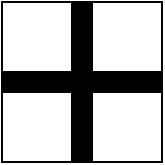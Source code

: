 <mxfile version="26.0.9">
  <diagram name="第 1 页" id="c4s6Dsdv_6Mg7j7oy9Wf">
    <mxGraphModel dx="439" dy="395" grid="1" gridSize="10" guides="1" tooltips="1" connect="1" arrows="1" fold="1" page="1" pageScale="1" pageWidth="827" pageHeight="1169" math="0" shadow="0">
      <root>
        <mxCell id="0" />
        <mxCell id="1" parent="0" />
        <mxCell id="0ifMDrCIReKyqBoJBOvK-1" value="" style="whiteSpace=wrap;html=1;aspect=fixed;" vertex="1" parent="1">
          <mxGeometry x="320" y="360" width="80" height="80" as="geometry" />
        </mxCell>
        <mxCell id="0ifMDrCIReKyqBoJBOvK-2" value="" style="rounded=0;whiteSpace=wrap;html=1;fillColor=#000000;" vertex="1" parent="1">
          <mxGeometry x="320" y="395" width="80" height="10" as="geometry" />
        </mxCell>
        <mxCell id="0ifMDrCIReKyqBoJBOvK-3" value="" style="rounded=0;whiteSpace=wrap;html=1;rotation=90;fillColor=#000000;" vertex="1" parent="1">
          <mxGeometry x="320" y="395" width="80" height="10" as="geometry" />
        </mxCell>
      </root>
    </mxGraphModel>
  </diagram>
</mxfile>
